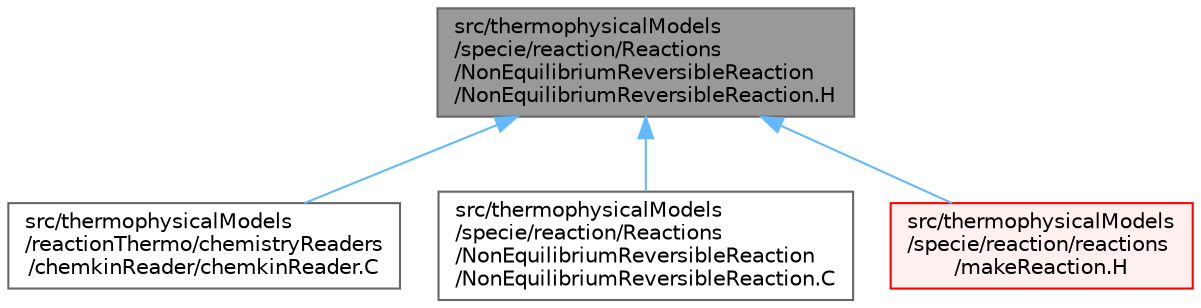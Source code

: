 digraph "src/thermophysicalModels/specie/reaction/Reactions/NonEquilibriumReversibleReaction/NonEquilibriumReversibleReaction.H"
{
 // LATEX_PDF_SIZE
  bgcolor="transparent";
  edge [fontname=Helvetica,fontsize=10,labelfontname=Helvetica,labelfontsize=10];
  node [fontname=Helvetica,fontsize=10,shape=box,height=0.2,width=0.4];
  Node1 [id="Node000001",label="src/thermophysicalModels\l/specie/reaction/Reactions\l/NonEquilibriumReversibleReaction\l/NonEquilibriumReversibleReaction.H",height=0.2,width=0.4,color="gray40", fillcolor="grey60", style="filled", fontcolor="black",tooltip=" "];
  Node1 -> Node2 [id="edge1_Node000001_Node000002",dir="back",color="steelblue1",style="solid",tooltip=" "];
  Node2 [id="Node000002",label="src/thermophysicalModels\l/reactionThermo/chemistryReaders\l/chemkinReader/chemkinReader.C",height=0.2,width=0.4,color="grey40", fillcolor="white", style="filled",URL="$chemkinReader_8C.html",tooltip=" "];
  Node1 -> Node3 [id="edge2_Node000001_Node000003",dir="back",color="steelblue1",style="solid",tooltip=" "];
  Node3 [id="Node000003",label="src/thermophysicalModels\l/specie/reaction/Reactions\l/NonEquilibriumReversibleReaction\l/NonEquilibriumReversibleReaction.C",height=0.2,width=0.4,color="grey40", fillcolor="white", style="filled",URL="$NonEquilibriumReversibleReaction_8C.html",tooltip=" "];
  Node1 -> Node4 [id="edge3_Node000001_Node000004",dir="back",color="steelblue1",style="solid",tooltip=" "];
  Node4 [id="Node000004",label="src/thermophysicalModels\l/specie/reaction/reactions\l/makeReaction.H",height=0.2,width=0.4,color="red", fillcolor="#FFF0F0", style="filled",URL="$makeReaction_8H.html",tooltip="Macros for instantiating reactions on given thermo packages."];
}
